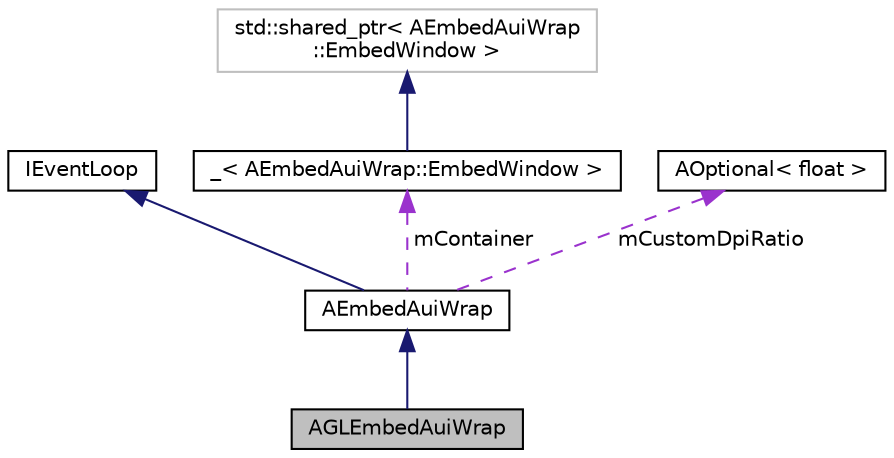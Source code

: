 digraph "AGLEmbedAuiWrap"
{
 // LATEX_PDF_SIZE
  edge [fontname="Helvetica",fontsize="10",labelfontname="Helvetica",labelfontsize="10"];
  node [fontname="Helvetica",fontsize="10",shape=record];
  Node1 [label="AGLEmbedAuiWrap",height=0.2,width=0.4,color="black", fillcolor="grey75", style="filled", fontcolor="black",tooltip=" "];
  Node2 -> Node1 [dir="back",color="midnightblue",fontsize="10",style="solid",fontname="Helvetica"];
  Node2 [label="AEmbedAuiWrap",height=0.2,width=0.4,color="black", fillcolor="white", style="filled",URL="$classAEmbedAuiWrap.html",tooltip=" "];
  Node3 -> Node2 [dir="back",color="midnightblue",fontsize="10",style="solid",fontname="Helvetica"];
  Node3 [label="IEventLoop",height=0.2,width=0.4,color="black", fillcolor="white", style="filled",URL="$classIEventLoop.html",tooltip=" "];
  Node4 -> Node2 [dir="back",color="darkorchid3",fontsize="10",style="dashed",label=" mContainer" ,fontname="Helvetica"];
  Node4 [label="_\< AEmbedAuiWrap::EmbedWindow \>",height=0.2,width=0.4,color="black", fillcolor="white", style="filled",URL="$class__.html",tooltip=" "];
  Node5 -> Node4 [dir="back",color="midnightblue",fontsize="10",style="solid",fontname="Helvetica"];
  Node5 [label="std::shared_ptr\< AEmbedAuiWrap\l::EmbedWindow \>",height=0.2,width=0.4,color="grey75", fillcolor="white", style="filled",tooltip=" "];
  Node6 -> Node2 [dir="back",color="darkorchid3",fontsize="10",style="dashed",label=" mCustomDpiRatio" ,fontname="Helvetica"];
  Node6 [label="AOptional\< float \>",height=0.2,width=0.4,color="black", fillcolor="white", style="filled",URL="$classAOptional.html",tooltip=" "];
}
